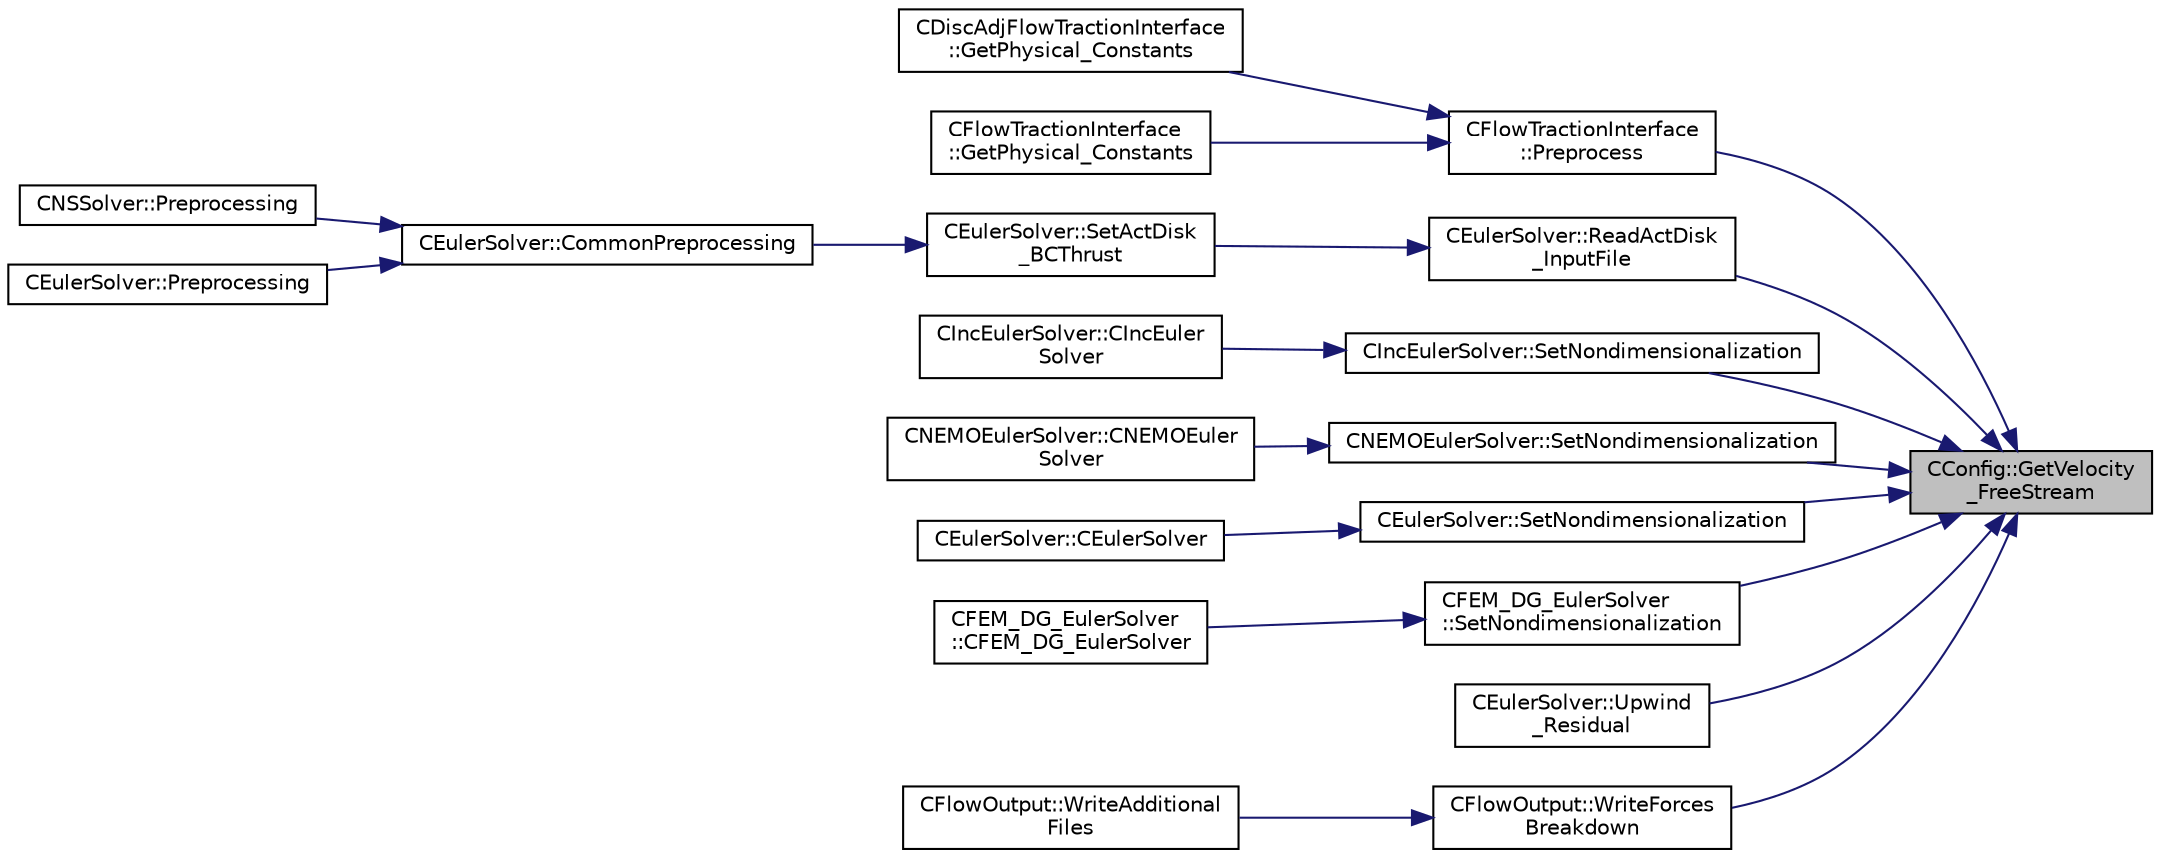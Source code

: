 digraph "CConfig::GetVelocity_FreeStream"
{
 // LATEX_PDF_SIZE
  edge [fontname="Helvetica",fontsize="10",labelfontname="Helvetica",labelfontsize="10"];
  node [fontname="Helvetica",fontsize="10",shape=record];
  rankdir="RL";
  Node1 [label="CConfig::GetVelocity\l_FreeStream",height=0.2,width=0.4,color="black", fillcolor="grey75", style="filled", fontcolor="black",tooltip="Get the vector of the dimensionalized freestream velocity."];
  Node1 -> Node2 [dir="back",color="midnightblue",fontsize="10",style="solid",fontname="Helvetica"];
  Node2 [label="CFlowTractionInterface\l::Preprocess",height=0.2,width=0.4,color="black", fillcolor="white", style="filled",URL="$classCFlowTractionInterface.html#ab5dfceb49f83c29bd00e5b1af0850aeb",tooltip="Sets the dimensional factor for pressure and the consistent_interpolation flag."];
  Node2 -> Node3 [dir="back",color="midnightblue",fontsize="10",style="solid",fontname="Helvetica"];
  Node3 [label="CDiscAdjFlowTractionInterface\l::GetPhysical_Constants",height=0.2,width=0.4,color="black", fillcolor="white", style="filled",URL="$classCDiscAdjFlowTractionInterface.html#a74f759fe6787e453fe99d80cec16becd",tooltip="Retrieve some constants needed for the calculations."];
  Node2 -> Node4 [dir="back",color="midnightblue",fontsize="10",style="solid",fontname="Helvetica"];
  Node4 [label="CFlowTractionInterface\l::GetPhysical_Constants",height=0.2,width=0.4,color="black", fillcolor="white", style="filled",URL="$classCFlowTractionInterface.html#a027d7b92f6e0cc271fabd9a46b60616a",tooltip="Retrieve some constants needed for the calculations."];
  Node1 -> Node5 [dir="back",color="midnightblue",fontsize="10",style="solid",fontname="Helvetica"];
  Node5 [label="CEulerSolver::ReadActDisk\l_InputFile",height=0.2,width=0.4,color="black", fillcolor="white", style="filled",URL="$classCEulerSolver.html#a53ff3a768a2f32a32b7c6c77bcacfec6",tooltip="Read the actuator disk input file for the VARIABLE_LOAD type."];
  Node5 -> Node6 [dir="back",color="midnightblue",fontsize="10",style="solid",fontname="Helvetica"];
  Node6 [label="CEulerSolver::SetActDisk\l_BCThrust",height=0.2,width=0.4,color="black", fillcolor="white", style="filled",URL="$classCEulerSolver.html#a147d5ae75cf7de115e4be2c23ba95f6d",tooltip="Update the AoA and freestream velocity at the farfield."];
  Node6 -> Node7 [dir="back",color="midnightblue",fontsize="10",style="solid",fontname="Helvetica"];
  Node7 [label="CEulerSolver::CommonPreprocessing",height=0.2,width=0.4,color="black", fillcolor="white", style="filled",URL="$classCEulerSolver.html#a0d6f93feba8d6aad18edf3594213042b",tooltip="Preprocessing actions common to the Euler and NS solvers."];
  Node7 -> Node8 [dir="back",color="midnightblue",fontsize="10",style="solid",fontname="Helvetica"];
  Node8 [label="CNSSolver::Preprocessing",height=0.2,width=0.4,color="black", fillcolor="white", style="filled",URL="$classCNSSolver.html#af83e7cb773797239cdc98fc4d202d32f",tooltip="Restart residual and compute gradients."];
  Node7 -> Node9 [dir="back",color="midnightblue",fontsize="10",style="solid",fontname="Helvetica"];
  Node9 [label="CEulerSolver::Preprocessing",height=0.2,width=0.4,color="black", fillcolor="white", style="filled",URL="$classCEulerSolver.html#ab08b6aa95648e7ab973f9f247fe54b31",tooltip="Compute primitive variables and their gradients."];
  Node1 -> Node10 [dir="back",color="midnightblue",fontsize="10",style="solid",fontname="Helvetica"];
  Node10 [label="CIncEulerSolver::SetNondimensionalization",height=0.2,width=0.4,color="black", fillcolor="white", style="filled",URL="$classCIncEulerSolver.html#a2cffaa24417cb3803d36d38b3874d6d0",tooltip="Set the solver nondimensionalization."];
  Node10 -> Node11 [dir="back",color="midnightblue",fontsize="10",style="solid",fontname="Helvetica"];
  Node11 [label="CIncEulerSolver::CIncEuler\lSolver",height=0.2,width=0.4,color="black", fillcolor="white", style="filled",URL="$classCIncEulerSolver.html#a2a0c72c1d1d79e45c69da03e01f6281a",tooltip="Constructor of the class."];
  Node1 -> Node12 [dir="back",color="midnightblue",fontsize="10",style="solid",fontname="Helvetica"];
  Node12 [label="CNEMOEulerSolver::SetNondimensionalization",height=0.2,width=0.4,color="black", fillcolor="white", style="filled",URL="$classCNEMOEulerSolver.html#ad23673d38da9e895e4802b6d4d000c1b",tooltip="Set the fluid solver nondimensionalization."];
  Node12 -> Node13 [dir="back",color="midnightblue",fontsize="10",style="solid",fontname="Helvetica"];
  Node13 [label="CNEMOEulerSolver::CNEMOEuler\lSolver",height=0.2,width=0.4,color="black", fillcolor="white", style="filled",URL="$classCNEMOEulerSolver.html#a192d56e184ee19ad0b0dd3282b74f1e6",tooltip="Contructor of the class."];
  Node1 -> Node14 [dir="back",color="midnightblue",fontsize="10",style="solid",fontname="Helvetica"];
  Node14 [label="CEulerSolver::SetNondimensionalization",height=0.2,width=0.4,color="black", fillcolor="white", style="filled",URL="$classCEulerSolver.html#a1c633d6e77fefb2e76308e2ba0af0c2c",tooltip="Set the solver nondimensionalization."];
  Node14 -> Node15 [dir="back",color="midnightblue",fontsize="10",style="solid",fontname="Helvetica"];
  Node15 [label="CEulerSolver::CEulerSolver",height=0.2,width=0.4,color="black", fillcolor="white", style="filled",URL="$classCEulerSolver.html#acb987947b2e76a9900605cb5fee72460",tooltip="Main constructor of this class."];
  Node1 -> Node16 [dir="back",color="midnightblue",fontsize="10",style="solid",fontname="Helvetica"];
  Node16 [label="CFEM_DG_EulerSolver\l::SetNondimensionalization",height=0.2,width=0.4,color="black", fillcolor="white", style="filled",URL="$classCFEM__DG__EulerSolver.html#a31316dc2fe564329d9bb372961b10a3a",tooltip="Set the fluid solver nondimensionalization."];
  Node16 -> Node17 [dir="back",color="midnightblue",fontsize="10",style="solid",fontname="Helvetica"];
  Node17 [label="CFEM_DG_EulerSolver\l::CFEM_DG_EulerSolver",height=0.2,width=0.4,color="black", fillcolor="white", style="filled",URL="$classCFEM__DG__EulerSolver.html#a70d30ef9e7cd7620d54ec73f4b1ed28c",tooltip=" "];
  Node1 -> Node18 [dir="back",color="midnightblue",fontsize="10",style="solid",fontname="Helvetica"];
  Node18 [label="CEulerSolver::Upwind\l_Residual",height=0.2,width=0.4,color="black", fillcolor="white", style="filled",URL="$classCEulerSolver.html#aa9729921eed9546daca6ca891ad2a9bb",tooltip="Compute the spatial integration using a upwind scheme."];
  Node1 -> Node19 [dir="back",color="midnightblue",fontsize="10",style="solid",fontname="Helvetica"];
  Node19 [label="CFlowOutput::WriteForces\lBreakdown",height=0.2,width=0.4,color="black", fillcolor="white", style="filled",URL="$classCFlowOutput.html#aff6a6f11c9f53f559bab9ca94b21cd2a",tooltip="Write the forces breakdown file."];
  Node19 -> Node20 [dir="back",color="midnightblue",fontsize="10",style="solid",fontname="Helvetica"];
  Node20 [label="CFlowOutput::WriteAdditional\lFiles",height=0.2,width=0.4,color="black", fillcolor="white", style="filled",URL="$classCFlowOutput.html#aaac3fb7b2575967b157c306065ab1ea8",tooltip="Write any additional files defined for the current solver."];
}
